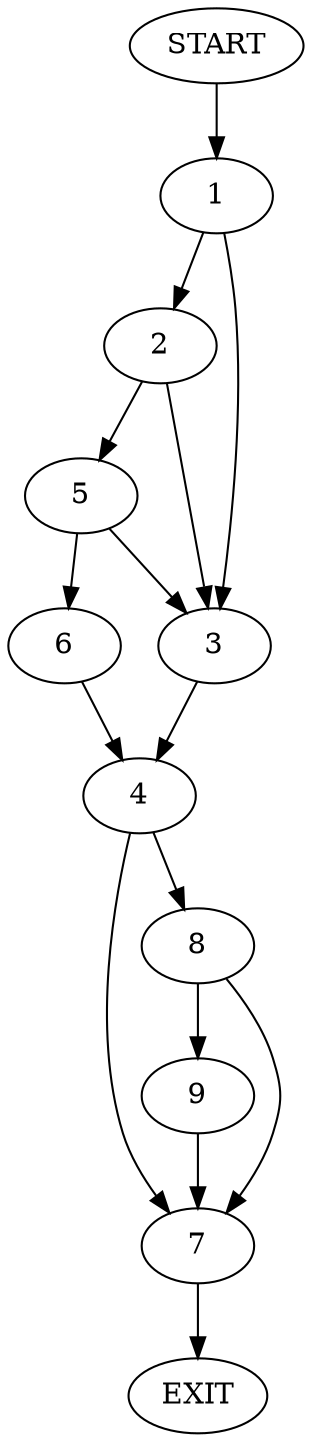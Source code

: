digraph {
0 [label="START"]
10 [label="EXIT"]
0 -> 1
1 -> 2
1 -> 3
3 -> 4
2 -> 5
2 -> 3
5 -> 6
5 -> 3
6 -> 4
4 -> 7
4 -> 8
7 -> 10
8 -> 9
8 -> 7
9 -> 7
}

